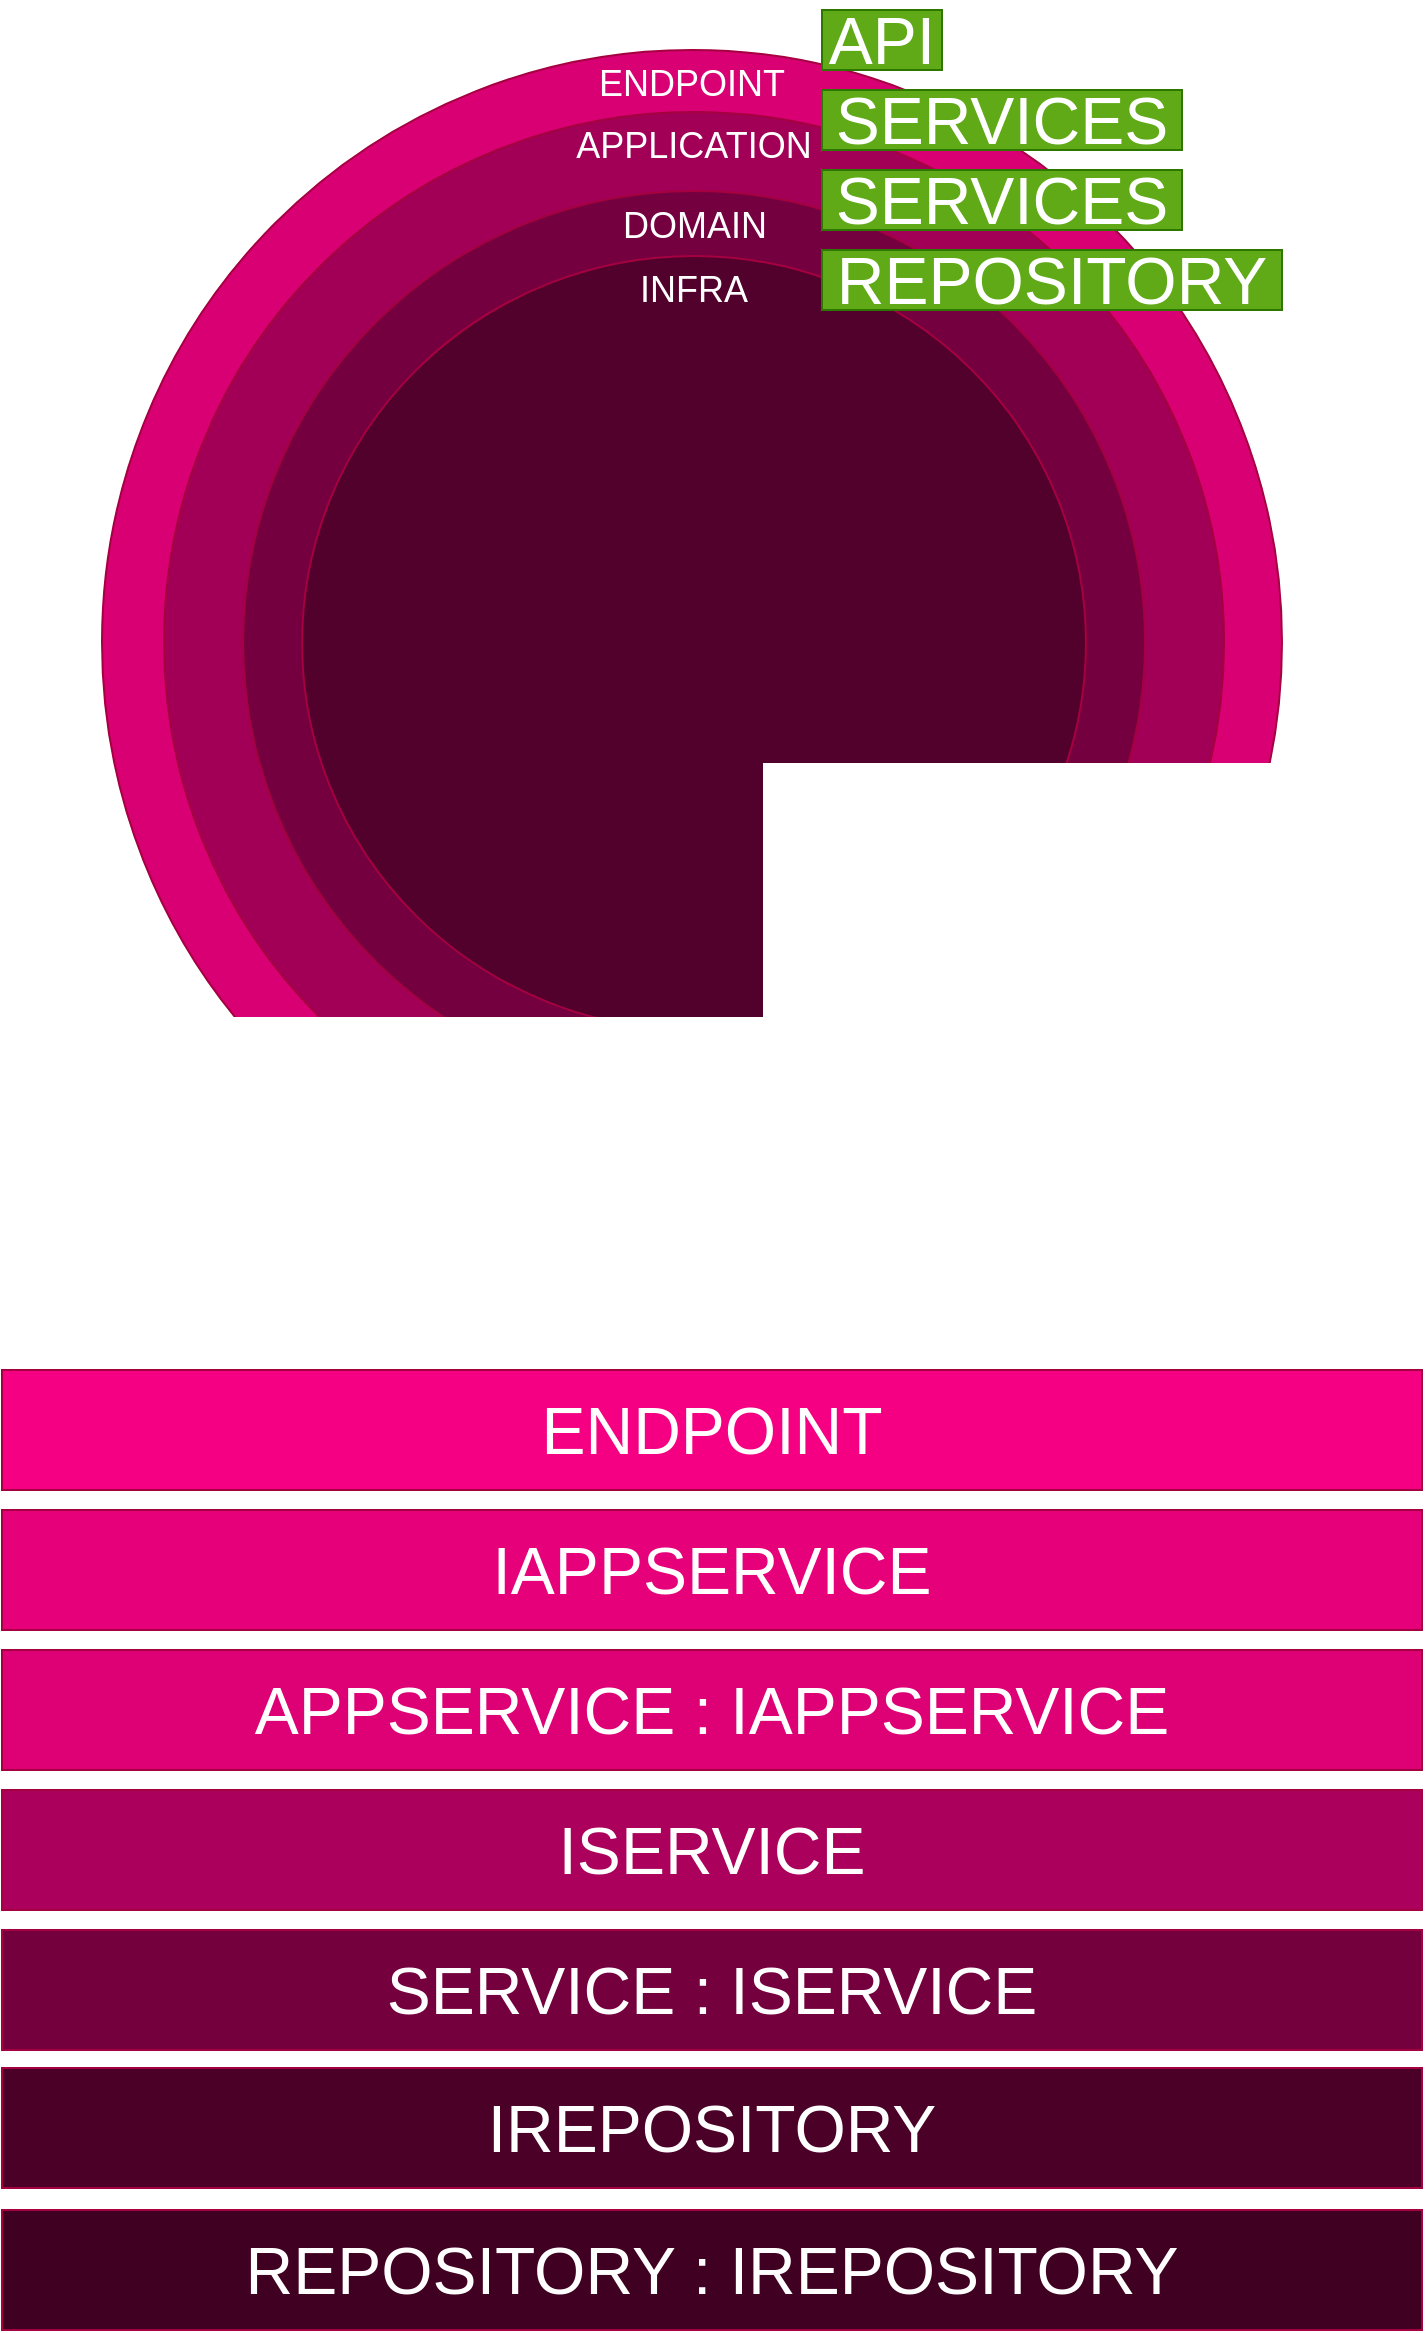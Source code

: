 <mxfile>
    <diagram id="u1IXutD8dk-Endy1BjFs" name="Generals">
        <mxGraphModel dx="2290" dy="1317" grid="1" gridSize="10" guides="1" tooltips="1" connect="1" arrows="1" fold="1" page="1" pageScale="1" pageWidth="1169" pageHeight="827" math="0" shadow="0">
            <root>
                <mxCell id="0"/>
                <mxCell id="1" parent="0"/>
                <mxCell id="LfYBDEKyyAqHcAtLNoyd-1" value="ENDPOINT" style="ellipse;whiteSpace=wrap;html=1;fillColor=#d80073;fontColor=#ffffff;strokeColor=#A50040;fillStyle=solid;gradientColor=none;verticalAlign=top;fontSize=18;" parent="1" vertex="1">
                    <mxGeometry x="279" y="100" width="590" height="592.32" as="geometry"/>
                </mxCell>
                <mxCell id="LfYBDEKyyAqHcAtLNoyd-2" value="APPLICATION" style="ellipse;whiteSpace=wrap;html=1;fillColor=#A10056;fontColor=#ffffff;strokeColor=#A50040;fillStyle=solid;gradientColor=none;verticalAlign=top;fontSize=18;" parent="1" vertex="1">
                    <mxGeometry x="310" y="131" width="530" height="530" as="geometry"/>
                </mxCell>
                <mxCell id="LfYBDEKyyAqHcAtLNoyd-3" value="DOMAIN" style="ellipse;whiteSpace=wrap;html=1;fillColor=#75003F;fontColor=#ffffff;strokeColor=#A50040;fillStyle=solid;gradientColor=none;verticalAlign=top;fontSize=18;" parent="1" vertex="1">
                    <mxGeometry x="349.5" y="170.5" width="451" height="451" as="geometry"/>
                </mxCell>
                <mxCell id="LfYBDEKyyAqHcAtLNoyd-4" value="INFRA" style="ellipse;whiteSpace=wrap;html=1;fillColor=#52002C;fontColor=#ffffff;strokeColor=#A50040;fillStyle=solid;gradientColor=none;verticalAlign=top;fontSize=18;" parent="1" vertex="1">
                    <mxGeometry x="379.05" y="203" width="391.91" height="387" as="geometry"/>
                </mxCell>
                <mxCell id="LfYBDEKyyAqHcAtLNoyd-5" value="API" style="text;html=1;strokeColor=#2D7600;fillColor=#60a917;align=center;verticalAlign=middle;whiteSpace=wrap;rounded=0;fillStyle=solid;fontSize=33;fontColor=#ffffff;" parent="1" vertex="1">
                    <mxGeometry x="639" y="80" width="60" height="30" as="geometry"/>
                </mxCell>
                <mxCell id="LfYBDEKyyAqHcAtLNoyd-6" value="SERVICES" style="text;html=1;strokeColor=#2D7600;fillColor=#60a917;align=center;verticalAlign=middle;whiteSpace=wrap;rounded=0;fillStyle=solid;fontSize=33;fontColor=#ffffff;" parent="1" vertex="1">
                    <mxGeometry x="639" y="120" width="180" height="30" as="geometry"/>
                </mxCell>
                <mxCell id="LfYBDEKyyAqHcAtLNoyd-7" value="SERVICES" style="text;html=1;strokeColor=#2D7600;fillColor=#60a917;align=center;verticalAlign=middle;whiteSpace=wrap;rounded=0;fillStyle=solid;fontSize=33;fontColor=#ffffff;" parent="1" vertex="1">
                    <mxGeometry x="639" y="160" width="180" height="30" as="geometry"/>
                </mxCell>
                <mxCell id="LfYBDEKyyAqHcAtLNoyd-8" value="REPOSITORY" style="text;html=1;strokeColor=#2D7600;fillColor=#60a917;align=center;verticalAlign=middle;whiteSpace=wrap;rounded=0;fillStyle=solid;fontSize=33;fontColor=#ffffff;" parent="1" vertex="1">
                    <mxGeometry x="639" y="200" width="230" height="30" as="geometry"/>
                </mxCell>
                <mxCell id="LfYBDEKyyAqHcAtLNoyd-9" value="ENDPOINT" style="rounded=0;whiteSpace=wrap;html=1;fillStyle=solid;fontSize=33;fillColor=#F50082;fontColor=#ffffff;strokeColor=#A50040;" parent="1" vertex="1">
                    <mxGeometry x="229" y="760" width="710" height="60" as="geometry"/>
                </mxCell>
                <mxCell id="LfYBDEKyyAqHcAtLNoyd-10" value="IAPPSERVICE" style="rounded=0;whiteSpace=wrap;html=1;fillStyle=solid;fontSize=33;fillColor=#E6007A;fontColor=#ffffff;strokeColor=#A50040;" parent="1" vertex="1">
                    <mxGeometry x="229" y="830" width="710" height="60" as="geometry"/>
                </mxCell>
                <mxCell id="LfYBDEKyyAqHcAtLNoyd-11" value="APPSERVICE : IAPPSERVICE" style="rounded=0;whiteSpace=wrap;html=1;fillStyle=solid;fontSize=33;fillColor=#DE0075;fontColor=#ffffff;strokeColor=#A50040;" parent="1" vertex="1">
                    <mxGeometry x="229" y="900" width="710" height="60" as="geometry"/>
                </mxCell>
                <mxCell id="LfYBDEKyyAqHcAtLNoyd-12" value="ISERVICE" style="rounded=0;whiteSpace=wrap;html=1;fillStyle=solid;fontSize=33;fillColor=#AB005B;fontColor=#ffffff;strokeColor=#A50040;" parent="1" vertex="1">
                    <mxGeometry x="229" y="970" width="710" height="60" as="geometry"/>
                </mxCell>
                <mxCell id="LfYBDEKyyAqHcAtLNoyd-13" value="SERVICE : ISERVICE" style="rounded=0;whiteSpace=wrap;html=1;fillStyle=solid;fontSize=33;fillColor=#75003E;fontColor=#ffffff;strokeColor=#A50040;" parent="1" vertex="1">
                    <mxGeometry x="229" y="1040" width="710" height="60" as="geometry"/>
                </mxCell>
                <mxCell id="LfYBDEKyyAqHcAtLNoyd-14" value="IREPOSITORY" style="rounded=0;whiteSpace=wrap;html=1;fillStyle=solid;fontSize=33;fillColor=#4A0027;fontColor=#ffffff;strokeColor=#A50040;" parent="1" vertex="1">
                    <mxGeometry x="229" y="1109" width="710" height="60" as="geometry"/>
                </mxCell>
                <mxCell id="LfYBDEKyyAqHcAtLNoyd-15" value="REPOSITORY : IREPOSITORY" style="rounded=0;whiteSpace=wrap;html=1;fillStyle=solid;fontSize=33;fillColor=#400021;fontColor=#ffffff;strokeColor=#A50040;" parent="1" vertex="1">
                    <mxGeometry x="229" y="1180" width="710" height="60" as="geometry"/>
                </mxCell>
            </root>
        </mxGraphModel>
    </diagram>
</mxfile>